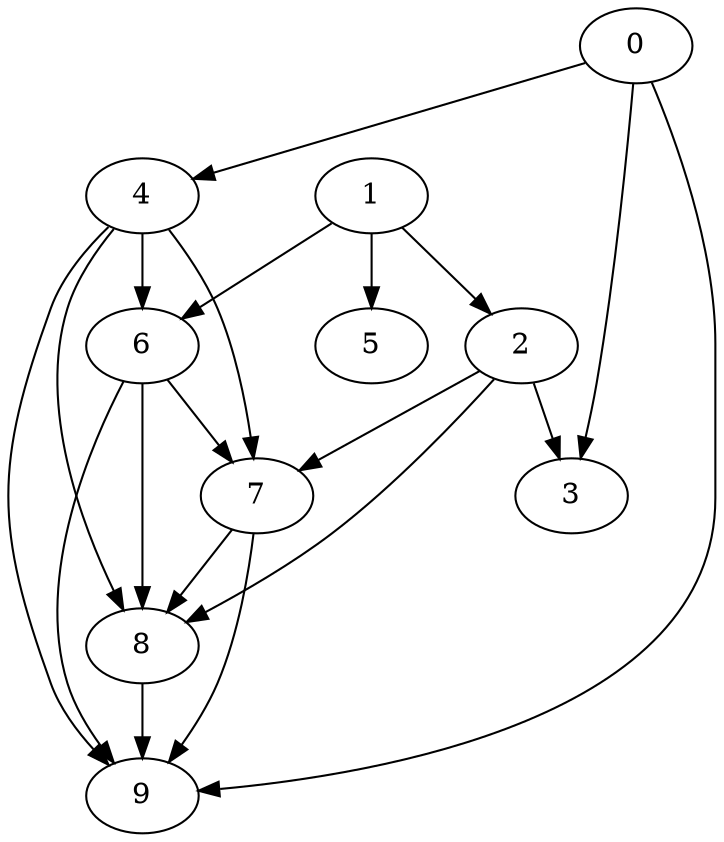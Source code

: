 digraph "Random_Nodes_10_Density_1.90_CCR_10.00_WeightType_Random" {
	7	[Weight=3,Start=57,Processor=2];
	9	[Weight=8,Start=68,Processor=2];
	8	[Weight=8,Start=60,Processor=2];
	2	[Weight=5,Start=5,Processor=2];
	4	[Weight=3,Start=6,Processor=1];
	6	[Weight=8,Start=19,Processor=2];
	0	[Weight=6,Start=0,Processor=1];
	1	[Weight=5,Start=0,Processor=2];
	5	[Weight=7,Start=10,Processor=2];
	3	[Weight=10,Start=20,Processor=1];
	7 -> 9	[Weight=34];
	7 -> 8	[Weight=15];
	8 -> 9	[Weight=39];
	2 -> 7	[Weight=48];
	2 -> 8	[Weight=48];
	2 -> 3	[Weight=10];
	4 -> 9	[Weight=39];
	4 -> 7	[Weight=48];
	4 -> 8	[Weight=48];
	4 -> 6	[Weight=10];
	6 -> 8	[Weight=39];
	6 -> 9	[Weight=29];
	6 -> 7	[Weight=15];
	0 -> 4	[Weight=24];
	0 -> 9	[Weight=44];
	0 -> 3	[Weight=34];
	1 -> 5	[Weight=19];
	1 -> 2	[Weight=48];
	1 -> 6	[Weight=39];
}